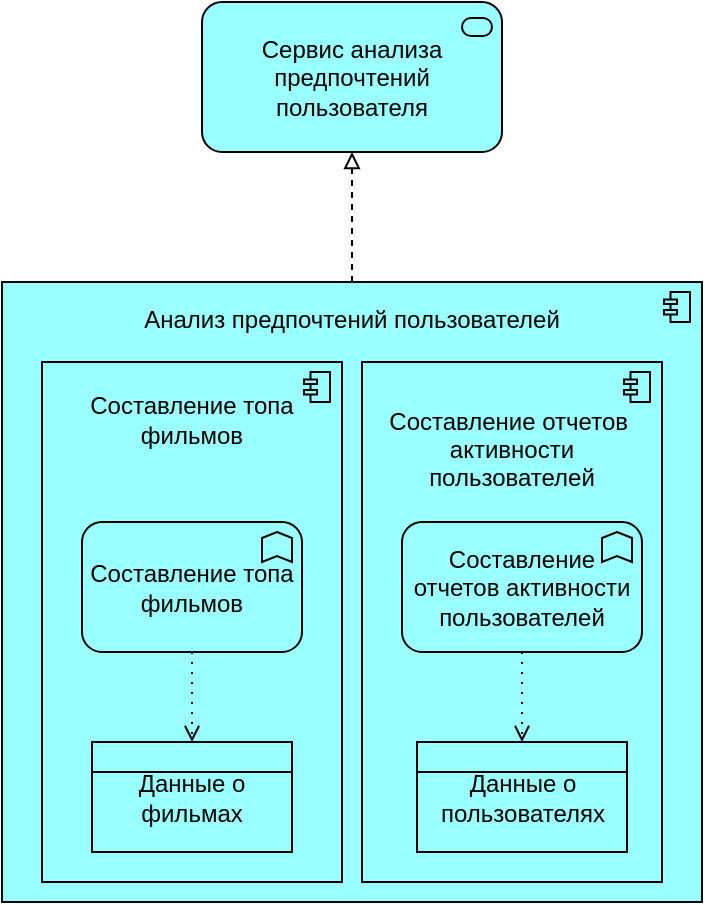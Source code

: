 <mxfile version="21.3.2" type="device">
  <diagram id="6I0OCvxSQrVGMHxT2VVA" name="Page-1">
    <mxGraphModel dx="1615" dy="845" grid="1" gridSize="10" guides="1" tooltips="1" connect="1" arrows="1" fold="1" page="1" pageScale="1" pageWidth="850" pageHeight="1100" math="0" shadow="0">
      <root>
        <mxCell id="0" />
        <mxCell id="1" parent="0" />
        <mxCell id="Q9iimC_ABqJqE_Q__YMP-54" value="Анализ предпочтений пользователей&lt;br&gt;&lt;br&gt;&lt;br&gt;&lt;br&gt;&lt;br&gt;&lt;br&gt;&lt;br&gt;&lt;br&gt;&lt;br&gt;&lt;br&gt;&lt;br&gt;&lt;br&gt;&lt;br&gt;&lt;br&gt;&lt;br&gt;&lt;br&gt;&lt;br&gt;&lt;br&gt;&lt;br&gt;&lt;br&gt;" style="html=1;outlineConnect=0;whiteSpace=wrap;fillColor=#99ffff;shape=mxgraph.archimate3.application;appType=comp;archiType=square;" vertex="1" parent="1">
          <mxGeometry x="300" y="300" width="350" height="310" as="geometry" />
        </mxCell>
        <mxCell id="Q9iimC_ABqJqE_Q__YMP-56" value="Составление топа фильмов&lt;br&gt;&lt;br&gt;&lt;br&gt;&lt;br&gt;&lt;br&gt;&lt;br&gt;&lt;br&gt;&lt;br&gt;&lt;br&gt;&lt;br&gt;&lt;br&gt;&lt;br&gt;&lt;br&gt;&lt;br&gt;&lt;br&gt;" style="html=1;outlineConnect=0;whiteSpace=wrap;fillColor=#99ffff;shape=mxgraph.archimate3.application;appType=comp;archiType=square;" vertex="1" parent="1">
          <mxGeometry x="320" y="340" width="150" height="260" as="geometry" />
        </mxCell>
        <mxCell id="Q9iimC_ABqJqE_Q__YMP-57" value="Составление топа фильмов" style="html=1;outlineConnect=0;whiteSpace=wrap;fillColor=#99ffff;shape=mxgraph.archimate3.application;appType=func;archiType=rounded;" vertex="1" parent="1">
          <mxGeometry x="340" y="420" width="110" height="65" as="geometry" />
        </mxCell>
        <mxCell id="Q9iimC_ABqJqE_Q__YMP-58" value="&lt;br&gt;Данные о фильмах" style="html=1;outlineConnect=0;whiteSpace=wrap;fillColor=#99ffff;shape=mxgraph.archimate3.businessObject;overflow=fill" vertex="1" parent="1">
          <mxGeometry x="345" y="530" width="100" height="55" as="geometry" />
        </mxCell>
        <mxCell id="Q9iimC_ABqJqE_Q__YMP-59" value="" style="edgeStyle=elbowEdgeStyle;html=1;endArrow=open;elbow=vertical;endFill=0;dashed=1;dashPattern=1 4;rounded=0;exitX=0.5;exitY=1;exitDx=0;exitDy=0;exitPerimeter=0;entryX=0.5;entryY=0;entryDx=0;entryDy=0;entryPerimeter=0;" edge="1" parent="1" source="Q9iimC_ABqJqE_Q__YMP-57" target="Q9iimC_ABqJqE_Q__YMP-58">
          <mxGeometry width="160" relative="1" as="geometry">
            <mxPoint x="550" y="520" as="sourcePoint" />
            <mxPoint x="710" y="520" as="targetPoint" />
          </mxGeometry>
        </mxCell>
        <mxCell id="Q9iimC_ABqJqE_Q__YMP-61" value="&lt;br&gt;Составление отчетов&amp;nbsp; активности пользователей&lt;br&gt;&lt;br&gt;&lt;br&gt;&lt;br&gt;&lt;br&gt;&lt;br&gt;&lt;br&gt;&lt;br&gt;&lt;br&gt;&lt;br&gt;&lt;br&gt;&lt;br&gt;&lt;br&gt;&lt;br&gt;" style="html=1;outlineConnect=0;whiteSpace=wrap;fillColor=#99ffff;shape=mxgraph.archimate3.application;appType=comp;archiType=square;" vertex="1" parent="1">
          <mxGeometry x="480" y="340" width="150" height="260" as="geometry" />
        </mxCell>
        <mxCell id="Q9iimC_ABqJqE_Q__YMP-62" value="Составление отчетов активности пользователей" style="html=1;outlineConnect=0;whiteSpace=wrap;fillColor=#99ffff;shape=mxgraph.archimate3.application;appType=func;archiType=rounded;" vertex="1" parent="1">
          <mxGeometry x="500" y="420" width="120" height="65" as="geometry" />
        </mxCell>
        <mxCell id="Q9iimC_ABqJqE_Q__YMP-63" value="&lt;br&gt;Данные о пользователях" style="html=1;outlineConnect=0;whiteSpace=wrap;fillColor=#99ffff;shape=mxgraph.archimate3.businessObject;overflow=fill" vertex="1" parent="1">
          <mxGeometry x="507.5" y="530" width="105" height="55" as="geometry" />
        </mxCell>
        <mxCell id="Q9iimC_ABqJqE_Q__YMP-64" value="" style="edgeStyle=elbowEdgeStyle;html=1;endArrow=open;elbow=vertical;endFill=0;dashed=1;dashPattern=1 4;rounded=0;exitX=0.5;exitY=1;exitDx=0;exitDy=0;exitPerimeter=0;entryX=0.5;entryY=0;entryDx=0;entryDy=0;entryPerimeter=0;" edge="1" parent="1" source="Q9iimC_ABqJqE_Q__YMP-62" target="Q9iimC_ABqJqE_Q__YMP-63">
          <mxGeometry width="160" relative="1" as="geometry">
            <mxPoint x="710" y="520" as="sourcePoint" />
            <mxPoint x="870" y="520" as="targetPoint" />
          </mxGeometry>
        </mxCell>
        <mxCell id="Q9iimC_ABqJqE_Q__YMP-65" value="Сервис анализа предпочтений пользователя" style="html=1;outlineConnect=0;whiteSpace=wrap;fillColor=#99ffff;shape=mxgraph.archimate3.application;appType=serv;archiType=rounded" vertex="1" parent="1">
          <mxGeometry x="400" y="160" width="150" height="75" as="geometry" />
        </mxCell>
        <mxCell id="Q9iimC_ABqJqE_Q__YMP-66" value="" style="edgeStyle=elbowEdgeStyle;html=1;endArrow=block;elbow=vertical;endFill=0;dashed=1;rounded=0;entryX=0.5;entryY=1;entryDx=0;entryDy=0;entryPerimeter=0;exitX=0.5;exitY=0;exitDx=0;exitDy=0;exitPerimeter=0;" edge="1" parent="1" source="Q9iimC_ABqJqE_Q__YMP-54" target="Q9iimC_ABqJqE_Q__YMP-65">
          <mxGeometry width="160" relative="1" as="geometry">
            <mxPoint x="280" y="310" as="sourcePoint" />
            <mxPoint x="440" y="310" as="targetPoint" />
          </mxGeometry>
        </mxCell>
      </root>
    </mxGraphModel>
  </diagram>
</mxfile>
